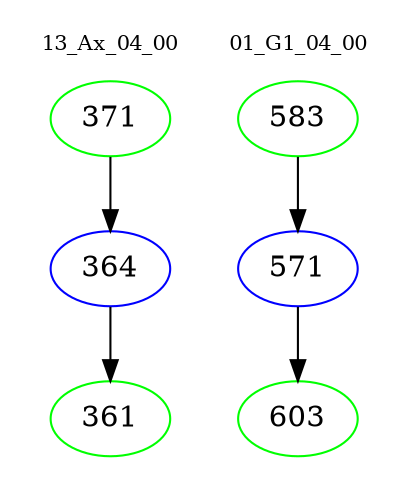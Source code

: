 digraph{
subgraph cluster_0 {
color = white
label = "13_Ax_04_00";
fontsize=10;
T0_371 [label="371", color="green"]
T0_371 -> T0_364 [color="black"]
T0_364 [label="364", color="blue"]
T0_364 -> T0_361 [color="black"]
T0_361 [label="361", color="green"]
}
subgraph cluster_1 {
color = white
label = "01_G1_04_00";
fontsize=10;
T1_583 [label="583", color="green"]
T1_583 -> T1_571 [color="black"]
T1_571 [label="571", color="blue"]
T1_571 -> T1_603 [color="black"]
T1_603 [label="603", color="green"]
}
}
